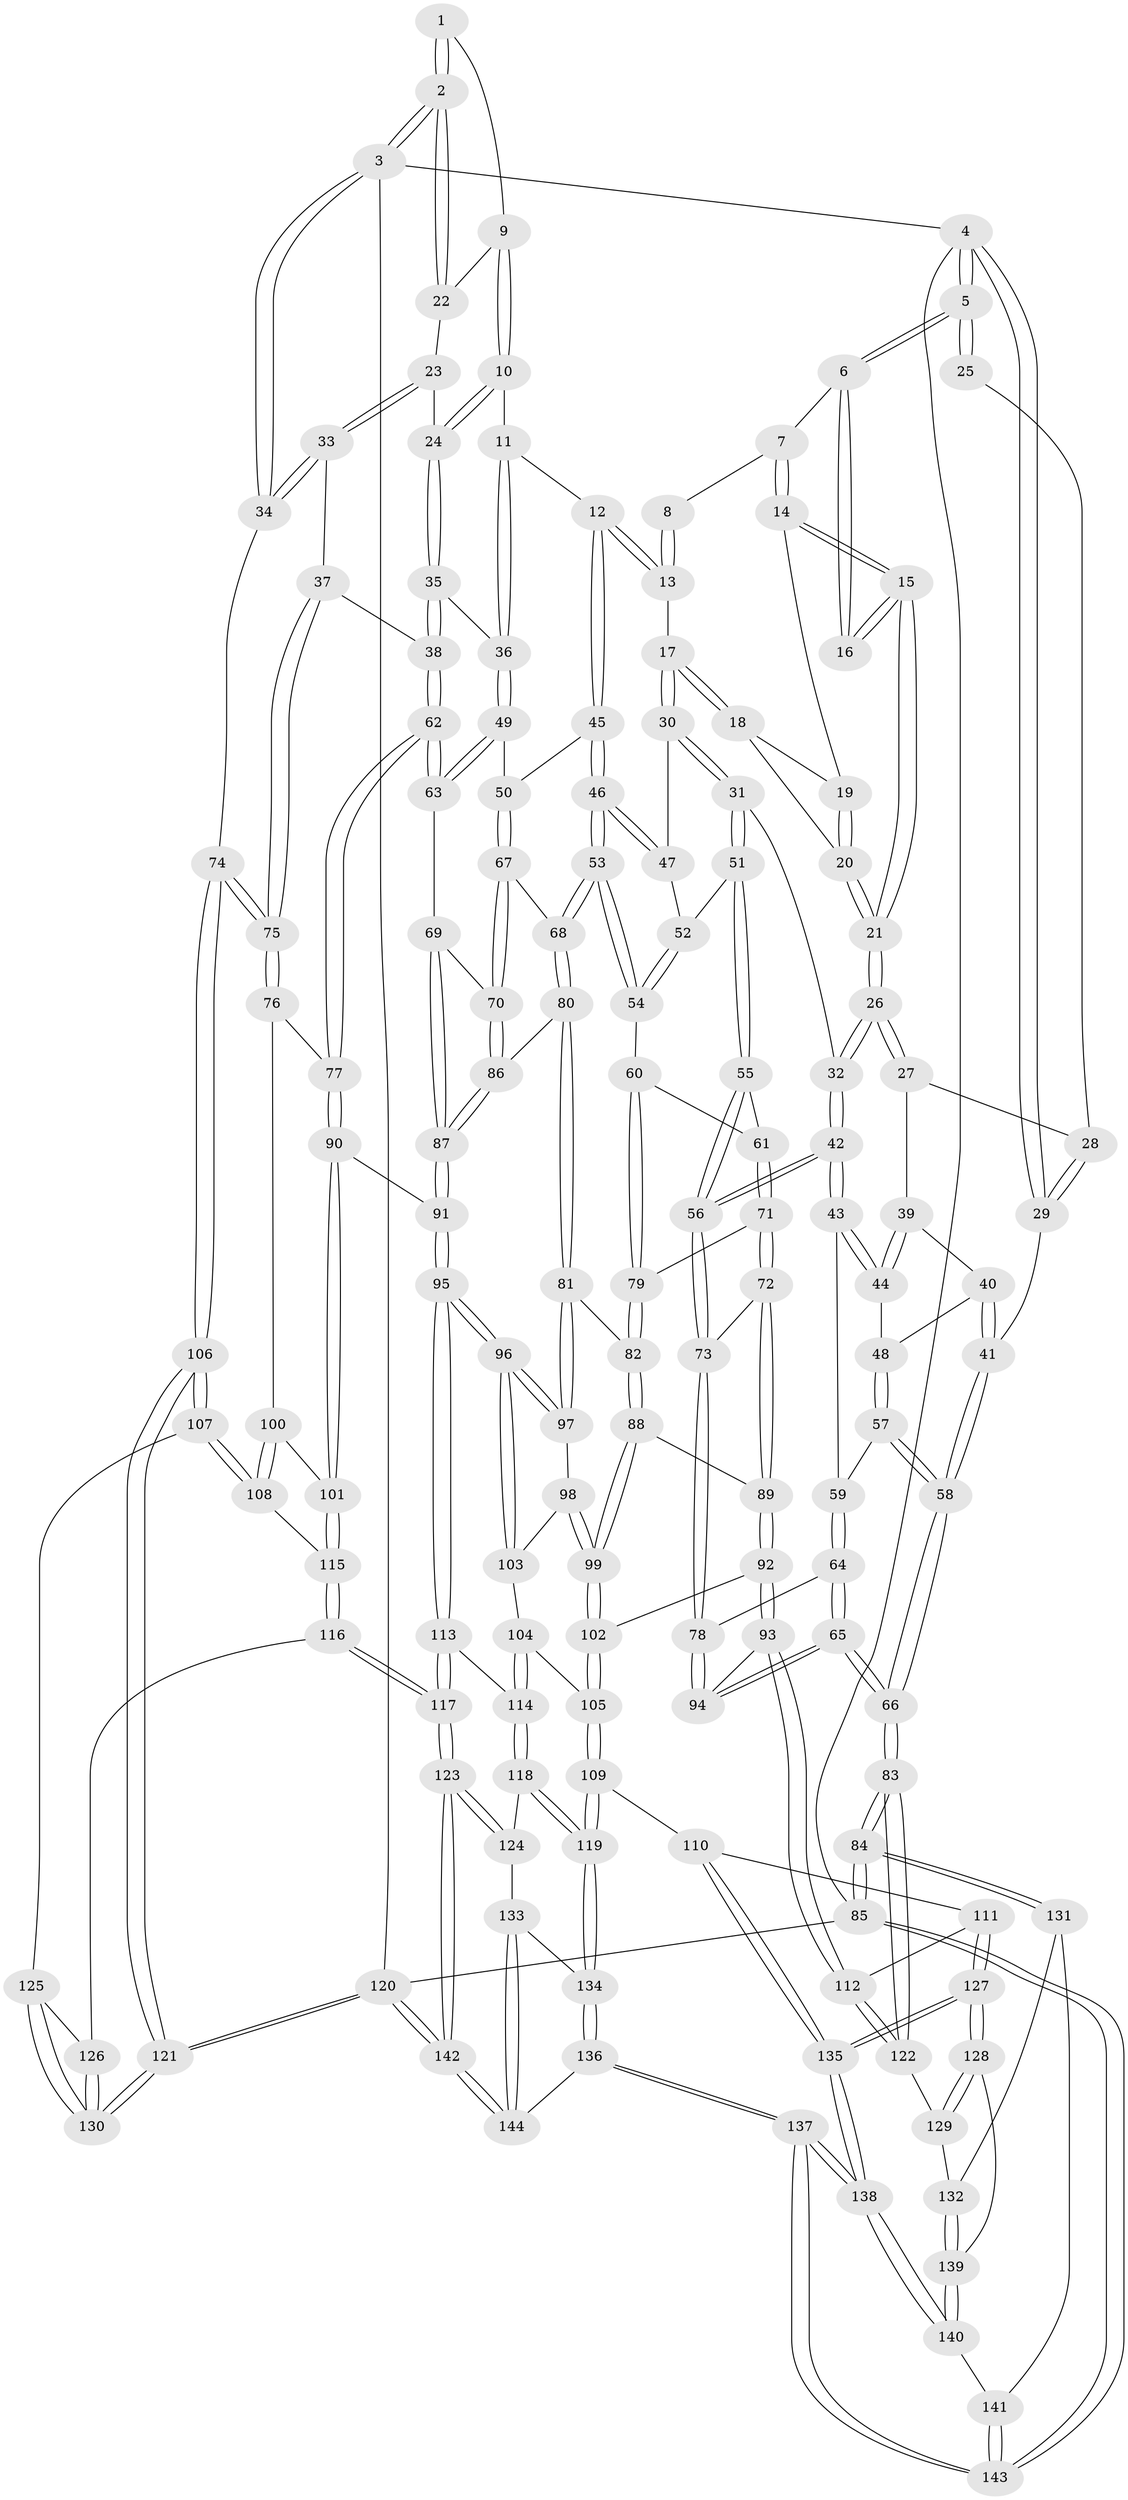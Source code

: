 // Generated by graph-tools (version 1.1) at 2025/03/03/09/25 03:03:21]
// undirected, 144 vertices, 357 edges
graph export_dot {
graph [start="1"]
  node [color=gray90,style=filled];
  1 [pos="+0.7773812517289606+0"];
  2 [pos="+1+0"];
  3 [pos="+1+0"];
  4 [pos="+0+0"];
  5 [pos="+0+0"];
  6 [pos="+0.3326013468850405+0"];
  7 [pos="+0.42600363494651505+0"];
  8 [pos="+0.46523096921915674+0"];
  9 [pos="+0.7591728576258626+0.0024385375572353067"];
  10 [pos="+0.7104246332427959+0.08717955663973342"];
  11 [pos="+0.6531449121703067+0.1277986761589132"];
  12 [pos="+0.6003783890881819+0.15189436956526564"];
  13 [pos="+0.5853891412994343+0.14771991312585786"];
  14 [pos="+0.4136071278848153+0"];
  15 [pos="+0.2871633133614551+0.12936178989076788"];
  16 [pos="+0.27664206981422296+0.11821792331143201"];
  17 [pos="+0.4994025330778018+0.1711672894309235"];
  18 [pos="+0.4504677457169794+0.14450616032480929"];
  19 [pos="+0.4140426987333111+0"];
  20 [pos="+0.3297020382259041+0.14852875214523015"];
  21 [pos="+0.30335999663475677+0.15573929186790597"];
  22 [pos="+0.876979428332635+0.09101812940203996"];
  23 [pos="+0.9143509347593785+0.1504223576053949"];
  24 [pos="+0.8141759754758704+0.19512056097531766"];
  25 [pos="+0.1670075746961524+0.05561963306182268"];
  26 [pos="+0.2843437722121301+0.21365104577310984"];
  27 [pos="+0.17431513108099633+0.2125010543554193"];
  28 [pos="+0.1685971037620336+0.18418459352889838"];
  29 [pos="+0+0"];
  30 [pos="+0.4828055025069417+0.21042393857737685"];
  31 [pos="+0.32809364595611645+0.2571904987890632"];
  32 [pos="+0.2867333728139321+0.22208605047269953"];
  33 [pos="+0.999423076061875+0.18474702665377704"];
  34 [pos="+1+0.14632387588810206"];
  35 [pos="+0.7938126735595165+0.2773940668429382"];
  36 [pos="+0.7871669128014913+0.27729161408032316"];
  37 [pos="+0.8749729827563166+0.3276741181758598"];
  38 [pos="+0.8440890410783545+0.3272969616986354"];
  39 [pos="+0.16952094545292526+0.215244217546937"];
  40 [pos="+0.061262943126636334+0.20810625323409357"];
  41 [pos="+0+0"];
  42 [pos="+0.21418837441864405+0.36288034840254446"];
  43 [pos="+0.2006815872934149+0.3527132165637159"];
  44 [pos="+0.15638313548901006+0.28368809091790353"];
  45 [pos="+0.6340591742685466+0.2765905485923155"];
  46 [pos="+0.5071112157682495+0.3450706296013704"];
  47 [pos="+0.47414081932378394+0.25826463550864615"];
  48 [pos="+0.08854490636159351+0.2912640844067209"];
  49 [pos="+0.6878403030488274+0.30368337422083885"];
  50 [pos="+0.6483172033473502+0.2926462131997782"];
  51 [pos="+0.3439968613734418+0.28022859053861965"];
  52 [pos="+0.4088797006982146+0.29336267834754415"];
  53 [pos="+0.5002453218001327+0.3734659465033232"];
  54 [pos="+0.4231592384248736+0.3753816483023739"];
  55 [pos="+0.3444370870722742+0.3607614738373159"];
  56 [pos="+0.21686491405122524+0.3745248302484952"];
  57 [pos="+0.0796364626863238+0.32331820532838756"];
  58 [pos="+0+0.5056723751886834"];
  59 [pos="+0.10601482454125519+0.33732862560654786"];
  60 [pos="+0.407106050754001+0.3833226967365718"];
  61 [pos="+0.3483438189714049+0.3650059952254611"];
  62 [pos="+0.7597320676147046+0.4637936612910211"];
  63 [pos="+0.7467233066205866+0.45809607996168045"];
  64 [pos="+0.1271959045492931+0.4642451830473488"];
  65 [pos="+0+0.527550973959795"];
  66 [pos="+0+0.526847364499427"];
  67 [pos="+0.6151960108970986+0.4105909371141542"];
  68 [pos="+0.5192261248790601+0.4070640687590008"];
  69 [pos="+0.6681921867468871+0.45510299863570197"];
  70 [pos="+0.6451425046615699+0.4449098087438715"];
  71 [pos="+0.31584835231064207+0.469061403009322"];
  72 [pos="+0.29694704859451093+0.48700624145945837"];
  73 [pos="+0.20176824345266534+0.4543786235211038"];
  74 [pos="+1+0.5201975811320083"];
  75 [pos="+1+0.4878029074234075"];
  76 [pos="+0.869615353473007+0.5115106856809818"];
  77 [pos="+0.7664979957120552+0.47621707161951543"];
  78 [pos="+0.20080483083714848+0.45503690134296815"];
  79 [pos="+0.39868277544654035+0.44117415900968826"];
  80 [pos="+0.49631786560425406+0.4974365527516454"];
  81 [pos="+0.48649086266173486+0.5032313564151594"];
  82 [pos="+0.4487505592293476+0.5012710895254333"];
  83 [pos="+0+0.7170276428873007"];
  84 [pos="+0+0.7539591320060537"];
  85 [pos="+0+1"];
  86 [pos="+0.5568209800816408+0.5238002227365711"];
  87 [pos="+0.6131169190196859+0.5994424257030522"];
  88 [pos="+0.3739300616290945+0.5456536934486547"];
  89 [pos="+0.3054951187392826+0.5009778611617439"];
  90 [pos="+0.7303697011329743+0.587175265789653"];
  91 [pos="+0.6224954448551375+0.6280437624172426"];
  92 [pos="+0.2659390015518911+0.6367740993727621"];
  93 [pos="+0.20709354712207187+0.6651861928370237"];
  94 [pos="+0.19898497977438878+0.6554257875065213"];
  95 [pos="+0.6071611002608235+0.660401437425499"];
  96 [pos="+0.5953825455817136+0.6539338468416277"];
  97 [pos="+0.4829039682603226+0.5471169987189977"];
  98 [pos="+0.47755966727929733+0.568882032630601"];
  99 [pos="+0.3784771397000349+0.6080961667442714"];
  100 [pos="+0.8484365405284601+0.6014513819256887"];
  101 [pos="+0.801037915083577+0.6572354796905802"];
  102 [pos="+0.3741663425428804+0.6362335561769291"];
  103 [pos="+0.4814002660414844+0.6032566075946811"];
  104 [pos="+0.43517496619841184+0.6608322465398878"];
  105 [pos="+0.3951020744825697+0.6636160014636976"];
  106 [pos="+1+0.6183232563980963"];
  107 [pos="+1+0.6236595505880737"];
  108 [pos="+1+0.6574913575136919"];
  109 [pos="+0.36812452403221785+0.7976670138154914"];
  110 [pos="+0.3575980889402711+0.7996060629777232"];
  111 [pos="+0.21099238685114216+0.7402621922146662"];
  112 [pos="+0.20604204706132892+0.7367656155433819"];
  113 [pos="+0.6032459661610217+0.688093354322879"];
  114 [pos="+0.5352255982948408+0.709291323441168"];
  115 [pos="+0.8186882832330903+0.7317731662700576"];
  116 [pos="+0.7706659631751152+0.8402487807708852"];
  117 [pos="+0.7263320141265732+0.8693031668850448"];
  118 [pos="+0.4546492891370332+0.8119739907881337"];
  119 [pos="+0.37724404973363845+0.802238524325988"];
  120 [pos="+1+1"];
  121 [pos="+1+1"];
  122 [pos="+0.15818775620457046+0.7683043526035244"];
  123 [pos="+0.6720754852990188+0.9917895076311838"];
  124 [pos="+0.4628789476147153+0.8204664558246118"];
  125 [pos="+0.9267848285010624+0.800469825204918"];
  126 [pos="+0.7905305506750377+0.842562738529846"];
  127 [pos="+0.24256736094163156+0.924329820817588"];
  128 [pos="+0.18958752862998837+0.8964712080395553"];
  129 [pos="+0.14406188472184206+0.8273735527708442"];
  130 [pos="+1+1"];
  131 [pos="+0.05015541494093539+0.8790558447468189"];
  132 [pos="+0.09703416587163584+0.8763915370507155"];
  133 [pos="+0.4245804521490718+0.9610422125749419"];
  134 [pos="+0.37842540397320734+0.8091126105269745"];
  135 [pos="+0.2645377464342188+0.9485743100844138"];
  136 [pos="+0.35255428163314073+1"];
  137 [pos="+0.3103341420439772+1"];
  138 [pos="+0.2792280864647535+1"];
  139 [pos="+0.1241495414319436+0.9277845205694455"];
  140 [pos="+0.12367084733863037+0.9426504265361357"];
  141 [pos="+0.0645784333245006+0.9730830970172378"];
  142 [pos="+0.6520874769351531+1"];
  143 [pos="+0+1"];
  144 [pos="+0.45528806520456233+1"];
  1 -- 2;
  1 -- 2;
  1 -- 9;
  2 -- 3;
  2 -- 3;
  2 -- 22;
  2 -- 22;
  3 -- 4;
  3 -- 34;
  3 -- 34;
  3 -- 120;
  4 -- 5;
  4 -- 5;
  4 -- 29;
  4 -- 29;
  4 -- 85;
  5 -- 6;
  5 -- 6;
  5 -- 25;
  5 -- 25;
  6 -- 7;
  6 -- 16;
  6 -- 16;
  7 -- 8;
  7 -- 14;
  7 -- 14;
  8 -- 13;
  8 -- 13;
  9 -- 10;
  9 -- 10;
  9 -- 22;
  10 -- 11;
  10 -- 24;
  10 -- 24;
  11 -- 12;
  11 -- 36;
  11 -- 36;
  12 -- 13;
  12 -- 13;
  12 -- 45;
  12 -- 45;
  13 -- 17;
  14 -- 15;
  14 -- 15;
  14 -- 19;
  15 -- 16;
  15 -- 16;
  15 -- 21;
  15 -- 21;
  17 -- 18;
  17 -- 18;
  17 -- 30;
  17 -- 30;
  18 -- 19;
  18 -- 20;
  19 -- 20;
  19 -- 20;
  20 -- 21;
  20 -- 21;
  21 -- 26;
  21 -- 26;
  22 -- 23;
  23 -- 24;
  23 -- 33;
  23 -- 33;
  24 -- 35;
  24 -- 35;
  25 -- 28;
  26 -- 27;
  26 -- 27;
  26 -- 32;
  26 -- 32;
  27 -- 28;
  27 -- 39;
  28 -- 29;
  28 -- 29;
  29 -- 41;
  30 -- 31;
  30 -- 31;
  30 -- 47;
  31 -- 32;
  31 -- 51;
  31 -- 51;
  32 -- 42;
  32 -- 42;
  33 -- 34;
  33 -- 34;
  33 -- 37;
  34 -- 74;
  35 -- 36;
  35 -- 38;
  35 -- 38;
  36 -- 49;
  36 -- 49;
  37 -- 38;
  37 -- 75;
  37 -- 75;
  38 -- 62;
  38 -- 62;
  39 -- 40;
  39 -- 44;
  39 -- 44;
  40 -- 41;
  40 -- 41;
  40 -- 48;
  41 -- 58;
  41 -- 58;
  42 -- 43;
  42 -- 43;
  42 -- 56;
  42 -- 56;
  43 -- 44;
  43 -- 44;
  43 -- 59;
  44 -- 48;
  45 -- 46;
  45 -- 46;
  45 -- 50;
  46 -- 47;
  46 -- 47;
  46 -- 53;
  46 -- 53;
  47 -- 52;
  48 -- 57;
  48 -- 57;
  49 -- 50;
  49 -- 63;
  49 -- 63;
  50 -- 67;
  50 -- 67;
  51 -- 52;
  51 -- 55;
  51 -- 55;
  52 -- 54;
  52 -- 54;
  53 -- 54;
  53 -- 54;
  53 -- 68;
  53 -- 68;
  54 -- 60;
  55 -- 56;
  55 -- 56;
  55 -- 61;
  56 -- 73;
  56 -- 73;
  57 -- 58;
  57 -- 58;
  57 -- 59;
  58 -- 66;
  58 -- 66;
  59 -- 64;
  59 -- 64;
  60 -- 61;
  60 -- 79;
  60 -- 79;
  61 -- 71;
  61 -- 71;
  62 -- 63;
  62 -- 63;
  62 -- 77;
  62 -- 77;
  63 -- 69;
  64 -- 65;
  64 -- 65;
  64 -- 78;
  65 -- 66;
  65 -- 66;
  65 -- 94;
  65 -- 94;
  66 -- 83;
  66 -- 83;
  67 -- 68;
  67 -- 70;
  67 -- 70;
  68 -- 80;
  68 -- 80;
  69 -- 70;
  69 -- 87;
  69 -- 87;
  70 -- 86;
  70 -- 86;
  71 -- 72;
  71 -- 72;
  71 -- 79;
  72 -- 73;
  72 -- 89;
  72 -- 89;
  73 -- 78;
  73 -- 78;
  74 -- 75;
  74 -- 75;
  74 -- 106;
  74 -- 106;
  75 -- 76;
  75 -- 76;
  76 -- 77;
  76 -- 100;
  77 -- 90;
  77 -- 90;
  78 -- 94;
  78 -- 94;
  79 -- 82;
  79 -- 82;
  80 -- 81;
  80 -- 81;
  80 -- 86;
  81 -- 82;
  81 -- 97;
  81 -- 97;
  82 -- 88;
  82 -- 88;
  83 -- 84;
  83 -- 84;
  83 -- 122;
  83 -- 122;
  84 -- 85;
  84 -- 85;
  84 -- 131;
  84 -- 131;
  85 -- 143;
  85 -- 143;
  85 -- 120;
  86 -- 87;
  86 -- 87;
  87 -- 91;
  87 -- 91;
  88 -- 89;
  88 -- 99;
  88 -- 99;
  89 -- 92;
  89 -- 92;
  90 -- 91;
  90 -- 101;
  90 -- 101;
  91 -- 95;
  91 -- 95;
  92 -- 93;
  92 -- 93;
  92 -- 102;
  93 -- 94;
  93 -- 112;
  93 -- 112;
  95 -- 96;
  95 -- 96;
  95 -- 113;
  95 -- 113;
  96 -- 97;
  96 -- 97;
  96 -- 103;
  96 -- 103;
  97 -- 98;
  98 -- 99;
  98 -- 99;
  98 -- 103;
  99 -- 102;
  99 -- 102;
  100 -- 101;
  100 -- 108;
  100 -- 108;
  101 -- 115;
  101 -- 115;
  102 -- 105;
  102 -- 105;
  103 -- 104;
  104 -- 105;
  104 -- 114;
  104 -- 114;
  105 -- 109;
  105 -- 109;
  106 -- 107;
  106 -- 107;
  106 -- 121;
  106 -- 121;
  107 -- 108;
  107 -- 108;
  107 -- 125;
  108 -- 115;
  109 -- 110;
  109 -- 119;
  109 -- 119;
  110 -- 111;
  110 -- 135;
  110 -- 135;
  111 -- 112;
  111 -- 127;
  111 -- 127;
  112 -- 122;
  112 -- 122;
  113 -- 114;
  113 -- 117;
  113 -- 117;
  114 -- 118;
  114 -- 118;
  115 -- 116;
  115 -- 116;
  116 -- 117;
  116 -- 117;
  116 -- 126;
  117 -- 123;
  117 -- 123;
  118 -- 119;
  118 -- 119;
  118 -- 124;
  119 -- 134;
  119 -- 134;
  120 -- 121;
  120 -- 121;
  120 -- 142;
  120 -- 142;
  121 -- 130;
  121 -- 130;
  122 -- 129;
  123 -- 124;
  123 -- 124;
  123 -- 142;
  123 -- 142;
  124 -- 133;
  125 -- 126;
  125 -- 130;
  125 -- 130;
  126 -- 130;
  126 -- 130;
  127 -- 128;
  127 -- 128;
  127 -- 135;
  127 -- 135;
  128 -- 129;
  128 -- 129;
  128 -- 139;
  129 -- 132;
  131 -- 132;
  131 -- 141;
  132 -- 139;
  132 -- 139;
  133 -- 134;
  133 -- 144;
  133 -- 144;
  134 -- 136;
  134 -- 136;
  135 -- 138;
  135 -- 138;
  136 -- 137;
  136 -- 137;
  136 -- 144;
  137 -- 138;
  137 -- 138;
  137 -- 143;
  137 -- 143;
  138 -- 140;
  138 -- 140;
  139 -- 140;
  139 -- 140;
  140 -- 141;
  141 -- 143;
  141 -- 143;
  142 -- 144;
  142 -- 144;
}
